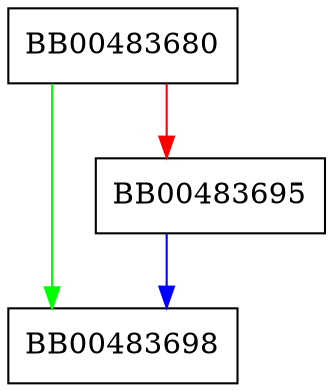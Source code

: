 digraph SSL_COMP_get_compression_methods {
  node [shape="box"];
  graph [splines=ortho];
  BB00483680 -> BB00483698 [color="green"];
  BB00483680 -> BB00483695 [color="red"];
  BB00483695 -> BB00483698 [color="blue"];
}